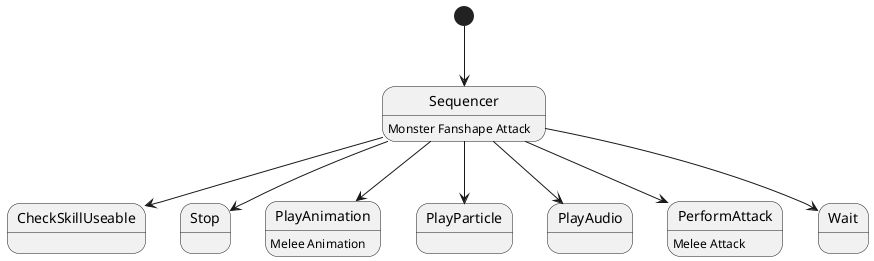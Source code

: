 @startuml

[*]-->Sequencer
Sequencer : Monster Fanshape Attack
Sequencer-->CheckSkillUseable
Sequencer-->Stop
Sequencer-->PlayAnimation
PlayAnimation : Melee Animation
Sequencer-->PlayParticle
Sequencer-->PlayAudio
Sequencer-->PerformAttack
PerformAttack : Melee Attack
Sequencer-->Wait

@enduml